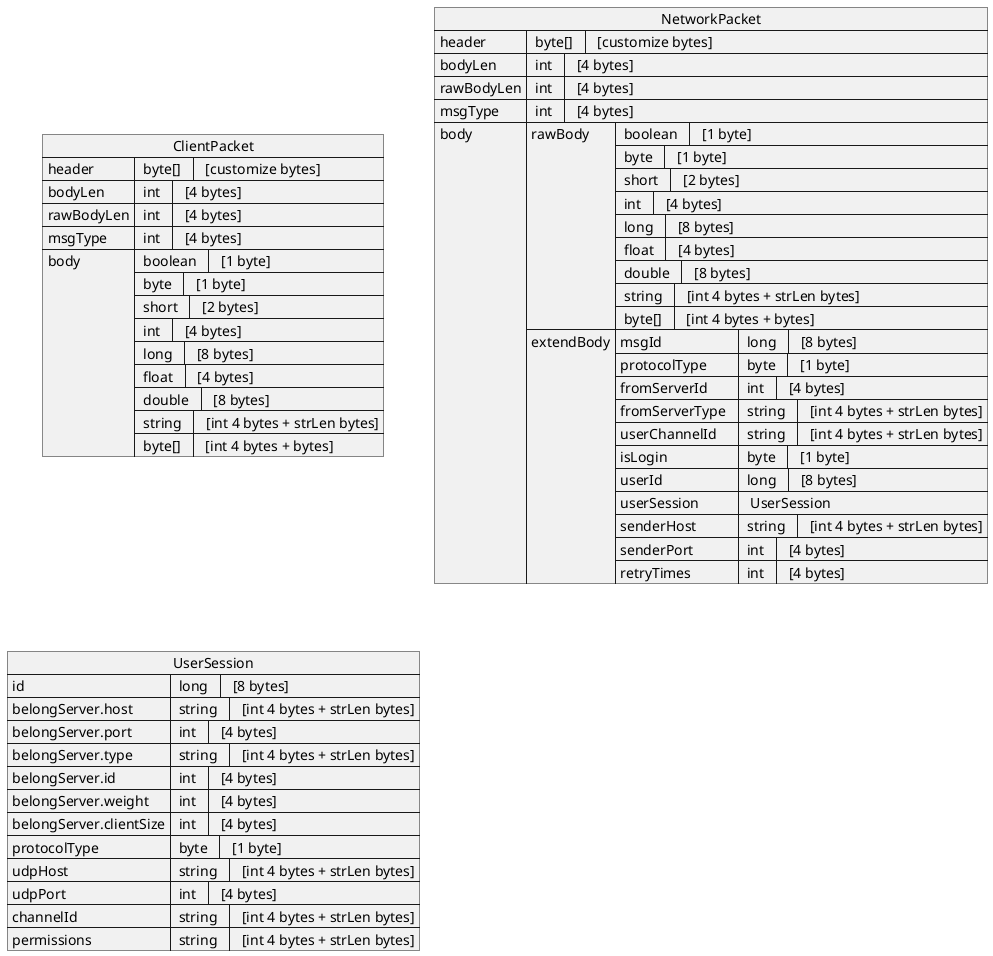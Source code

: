 @startuml
json ClientPacket {
"header":{" byte[]  " : "  [customize bytes]"},
"bodyLen":{" int  " : "  [4 bytes]"},
"rawBodyLen":{" int  " : "  [4 bytes]"},
"msgType":{" int  " : "  [4 bytes]"},
"body": [
    {" boolean  " : "  [1 byte]"},
    {" byte  " : "  [1 byte]"},
    {" short  " : "  [2 bytes]"},
    {" int  " : "  [4 bytes]"},
    {" long  " : "  [8 bytes]"},
    {" float  " : "  [4 bytes]"},
    {" double  " : "  [8 bytes]"},
    {" string  " : "  [int 4 bytes + strLen bytes]"},
    {" byte[]  " : "  [int 4 bytes + bytes]"}
 ]
}

json NetworkPacket {
"header":{" byte[]  " : "  [customize bytes]"},
"bodyLen":{" int  " : "  [4 bytes]"},
"rawBodyLen":{" int  " : "  [4 bytes]"},
"msgType":{" int  " : "  [4 bytes]"},
"body": {
    "rawBody":
    [
        {" boolean  " : "  [1 byte]"},
        {" byte  " : "  [1 byte]"},
        {" short  " : "  [2 bytes]"},
        {" int  " : "  [4 bytes]"},
        {" long  " : "  [8 bytes]"},
        {" float  " : "  [4 bytes]"},
        {" double  " : "  [8 bytes]"},
        {" string  " : "  [int 4 bytes + strLen bytes]"},
        {" byte[]  " : "  [int 4 bytes + bytes]"}
    ],
     "extendBody":
     {
        "msgId":{" long  " : "  [8 bytes]"},
        ' 0:tcp,1:udp,2:binary_websocket,3:text_websocket,4:http
        "protocolType": {" byte  " : "  [1 byte]"},
        "fromServerId  " : {" int  " : "  [4 bytes]"},
        "fromServerType  " :   {" string  " : "  [int 4 bytes + strLen bytes]"},
        "userChannelId  " :   {" string  " : "  [int 4 bytes + strLen bytes]"},
        "isLogin" : {" byte  " : "  [1 byte]"},
         "userId":{" long  " : "  [8 bytes]"},
        "userSession" : "  UserSession ",
        "senderHost  " :   {" string  " : "  [int 4 bytes + strLen bytes]"},
        "senderPort  " : {" int  " : "  [4 bytes]"},
        "retryTimes  " : {" int  " : "  [4 bytes]"}
     }
 }
}

json UserSession {
    "id": {" long  " : "  [8 bytes]"},
    "belongServer.host": {" string  " : "  [int 4 bytes + strLen bytes]"},
    "belongServer.port": {" int  " : "  [4 bytes]"},
    "belongServer.type": {" string  " : "  [int 4 bytes + strLen bytes]"},
    "belongServer.id": {" int  " : "  [4 bytes]"},
    "belongServer.weight": {" int  " : "  [4 bytes]"},
    "belongServer.clientSize": {" int  " : "  [4 bytes]"},
    "protocolType": {" byte  " : "  [1 byte]"},
    "udpHost": {" string  " : "  [int 4 bytes + strLen bytes]"},
    "udpPort": {" int  " : "  [4 bytes]"},
    "channelId": {" string  " : "  [int 4 bytes + strLen bytes]"},
    "permissions":{" string  " : "  [int 4 bytes + strLen bytes]"}
}
@enduml
